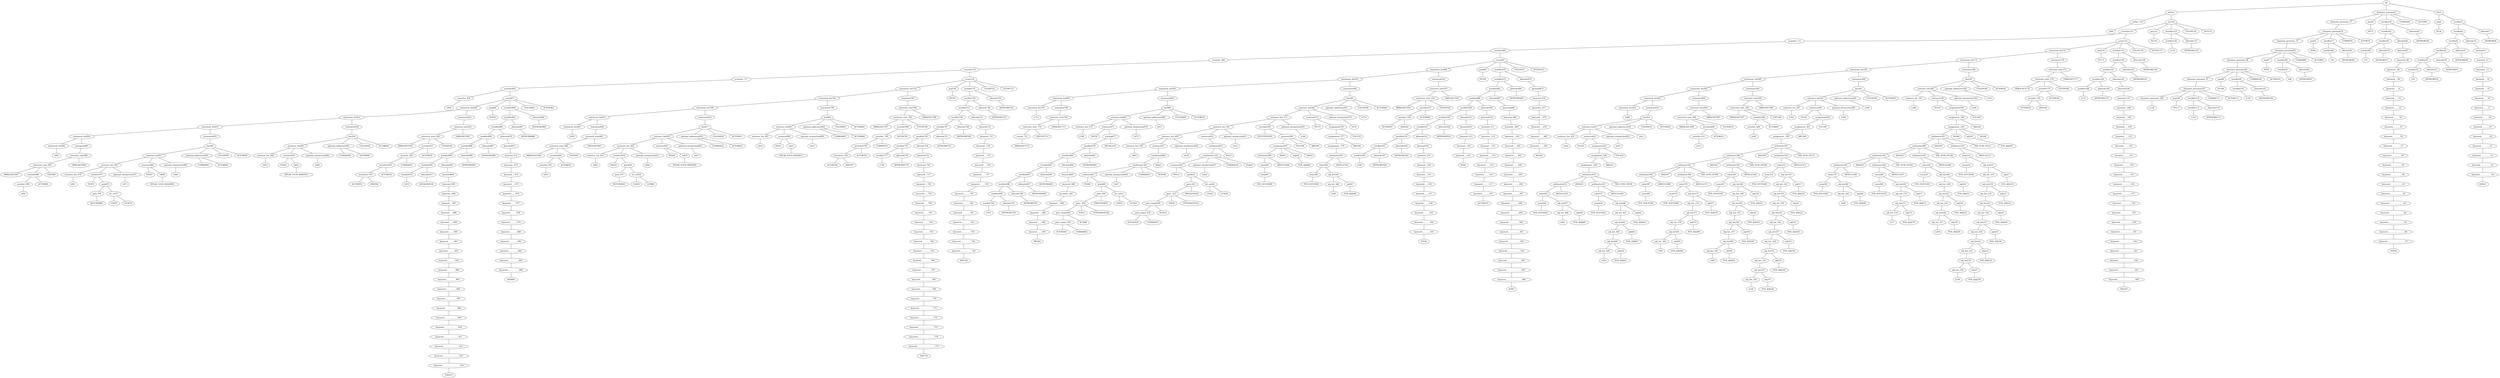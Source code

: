 strict graph {
	S0 -- actlist1
	S0 -- dramatis_personae2
	S0 -- title3

	title3 -- peq4
	title3 -- wordlist5

	wordlist5 -- wordlist6
	wordlist5 -- allwords7

	allwords7 -- ANYWORD8


	wordlist6 -- wordlist9
	wordlist6 -- allwords10

	allwords10 -- keyword11

	keyword11 -- keyword_12

	keyword_12 -- keyword__13

	keyword__13 -- keyword___14

	keyword___14 -- keyword____15

	keyword____15 -- keyword_____16

	keyword_____16 -- keyword______17

	keyword______17 -- keyword_______18

	keyword_______18 -- keyword________19

	keyword________19 -- keyword_________20

	keyword_________20 -- keyword__________21

	keyword__________21 -- keyword___________22

	keyword___________22 -- keyword____________23

	keyword____________23 -- keyword_____________24

	keyword_____________24 -- AND25


	wordlist9 -- wordlist26
	wordlist9 -- allwords27

	allwords27 -- ANYWORD28


	wordlist26 -- wordlist29
	wordlist26 -- allwords30

	allwords30 -- ANYWORD31


	wordlist29 -- wordlist32
	wordlist29 -- allwords33

	allwords33 -- ANYWORD34


	wordlist32 -- λ35

	peq4 -- PE36


	dramatis_personae2 -- dramatis_personae_37
	dramatis_personae2 -- peq38
	dramatis_personae2 -- wordlist39
	dramatis_personae2 -- COMMA40
	dramatis_personae2 -- ACTOR41



	wordlist39 -- wordlist42
	wordlist39 -- allwords43

	allwords43 -- ANYWORD44


	wordlist42 -- wordlist45
	wordlist42 -- allwords46

	allwords46 -- keyword47

	keyword47 -- keyword_48

	keyword_48 -- keyword__49

	keyword__49 -- keyword___50

	keyword___50 -- keyword____51

	keyword____51 -- keyword_____52

	keyword_____52 -- keyword______53

	keyword______53 -- keyword_______54

	keyword_______54 -- keyword________55

	keyword________55 -- keyword_________56

	keyword_________56 -- keyword__________57

	keyword__________57 -- keyword___________58

	keyword___________58 -- keyword____________59

	keyword____________59 -- keyword_____________60

	keyword_____________60 -- keyword______________61

	keyword______________61 -- keyword_______________62

	keyword_______________62 -- keyword________________63

	keyword________________63 -- keyword_________________64

	keyword_________________64 -- keyword__________________65

	keyword__________________65 -- keyword___________________66

	keyword___________________66 -- keyword____________________67

	keyword____________________67 -- THE68


	wordlist45 -- wordlist69
	wordlist45 -- allwords70

	allwords70 -- ANYWORD71


	wordlist69 -- λ72

	peq38 -- PE73


	dramatis_personae_37 -- dramatis_personae74

	dramatis_personae74 -- dramatis_personae_75
	dramatis_personae74 -- peq76
	dramatis_personae74 -- wordlist77
	dramatis_personae74 -- COMMA78
	dramatis_personae74 -- ACTOR79



	wordlist77 -- wordlist80
	wordlist77 -- allwords81

	allwords81 -- ANYWORD82


	wordlist80 -- λ83

	peq76 -- PE84


	dramatis_personae_75 -- dramatis_personae85

	dramatis_personae85 -- dramatis_personae_86
	dramatis_personae85 -- peq87
	dramatis_personae85 -- wordlist88
	dramatis_personae85 -- COMMA89
	dramatis_personae85 -- ACTOR90



	wordlist88 -- wordlist91
	wordlist88 -- allwords92

	allwords92 -- ANYWORD93


	wordlist91 -- λ94

	peq87 -- PE95


	dramatis_personae_86 -- dramatis_personae96

	dramatis_personae96 -- dramatis_personae_97
	dramatis_personae96 -- peq98
	dramatis_personae96 -- wordlist99
	dramatis_personae96 -- COMMA100
	dramatis_personae96 -- ACTOR101



	wordlist99 -- wordlist102
	wordlist99 -- allwords103

	allwords103 -- ANYWORD104


	wordlist102 -- λ105

	peq98 -- PE106


	dramatis_personae_97 -- dramatis_personae107

	dramatis_personae107 -- dramatis_personae_108
	dramatis_personae107 -- peq109
	dramatis_personae107 -- wordlist110
	dramatis_personae107 -- COMMA111
	dramatis_personae107 -- ACTOR112



	wordlist110 -- wordlist113
	wordlist110 -- allwords114

	allwords114 -- ANYWORD115


	wordlist113 -- λ116

	peq109 -- PE117


	dramatis_personae_108 -- λ118

	actlist1 -- actlist_119
	actlist1 -- act120

	act120 -- scenelist121
	act120 -- peq122
	act120 -- wordlist123
	act120 -- COLON124
	act120 -- ACT125



	wordlist123 -- wordlist126
	wordlist123 -- allwords127

	allwords127 -- ANYWORD128


	wordlist126 -- λ129

	peq122 -- PE130


	scenelist121 -- scenelist_131
	scenelist121 -- scene132

	scene132 -- statement_list133
	scene132 -- peq134
	scene132 -- wordlist135
	scene132 -- COLON136
	scene132 -- SCENE137



	wordlist135 -- wordlist138
	wordlist135 -- allwords139

	allwords139 -- ANYWORD140


	wordlist138 -- wordlist141
	wordlist138 -- allwords142

	allwords142 -- ANYWORD143


	wordlist141 -- wordlist144
	wordlist141 -- allwords145

	allwords145 -- keyword146

	keyword146 -- keyword_147

	keyword_147 -- keyword__148

	keyword__148 -- keyword___149

	keyword___149 -- keyword____150

	keyword____150 -- keyword_____151

	keyword_____151 -- keyword______152

	keyword______152 -- keyword_______153

	keyword_______153 -- keyword________154

	keyword________154 -- keyword_________155

	keyword_________155 -- keyword__________156

	keyword__________156 -- keyword___________157

	keyword___________157 -- keyword____________158

	keyword____________158 -- keyword_____________159

	keyword_____________159 -- keyword______________160

	keyword______________160 -- keyword_______________161

	keyword_______________161 -- keyword________________162

	keyword________________162 -- keyword_________________163

	keyword_________________163 -- keyword__________________164

	keyword__________________164 -- keyword___________________165

	keyword___________________165 -- keyword____________________166

	keyword____________________166 -- THE167


	wordlist144 -- wordlist168
	wordlist144 -- allwords169

	allwords169 -- ANYWORD170


	wordlist168 -- λ171

	peq134 -- PE172


	statement_list133 -- statement_list173
	statement_list133 -- statement174

	statement174 -- enterexit_stmt175

	enterexit_stmt175 -- enterexit_stmt_176
	enterexit_stmt175 -- LBRACKET177


	enterexit_stmt_176 -- RBRACKET178
	enterexit_stmt_176 -- actorlist179
	enterexit_stmt_176 -- ENTER180


	actorlist179 -- actorlist_181
	actorlist179 -- ACTOR182


	actorlist_181 -- ACTOR183
	actorlist_181 -- AND184




	statement_list173 -- statement_list185
	statement_list173 -- statement186

	statement186 -- line187

	line187 -- sentence_list188
	line187 -- optional_addressee189
	line187 -- COLON190
	line187 -- ACTOR191



	optional_addressee189 -- λ192

	sentence_list188 -- sentence_list_193
	sentence_list188 -- sentence194
	sentence_list188 -- optional_interjection195

	optional_interjection195 -- λ196

	sentence194 -- PE197
	sentence194 -- assignment198

	assignment198 -- assignment_199
	assignment198 -- YOU200


	assignment_199 -- assignment__201
	assignment_199 -- ARE202


	assignment__201 -- arithmetic203
	assignment__201 -- AS204
	assignment__201 -- adj205
	assignment__201 -- AS206


	adj205 -- POS_ADJ207



	arithmetic203 -- arithmetic208
	arithmetic203 -- AND209
	arithmetic203 -- arithmetic210
	arithmetic203 -- THE_SUM_OF211


	arithmetic210 -- value212
	arithmetic210 -- ARTICLE213


	value212 -- noun214
	value212 -- adj_list215

	adj_list215 -- adj_list_216
	adj_list215 -- adj217

	adj217 -- POS_ADJ218


	adj_list_216 -- adj_list219

	adj_list219 -- adj_list_220
	adj_list219 -- adj221

	adj221 -- POS_ADJ222


	adj_list_220 -- adj_list223

	adj_list223 -- adj_list_224
	adj_list223 -- adj225

	adj225 -- POS_ADJ226


	adj_list_224 -- adj_list227

	adj_list227 -- adj_list_228
	adj_list227 -- adj229

	adj229 -- POS_ADJ230


	adj_list_228 -- adj_list231

	adj_list231 -- adj_list_232
	adj_list231 -- adj233

	adj233 -- POS_ADJ234


	adj_list_232 -- adj_list235

	adj_list235 -- adj_list_236
	adj_list235 -- adj237

	adj237 -- POS_ADJ238


	adj_list_236 -- λ239

	noun214 -- POS_NOUN240



	arithmetic208 -- arithmetic241
	arithmetic208 -- AND242
	arithmetic208 -- arithmetic243
	arithmetic208 -- THE_SUM_OF244


	arithmetic243 -- value245
	arithmetic243 -- ARTICLE246


	value245 -- noun247
	value245 -- adj_list248

	adj_list248 -- adj_list_249
	adj_list248 -- adj250

	adj250 -- POS_ADJ251


	adj_list_249 -- adj_list252

	adj_list252 -- adj_list_253
	adj_list252 -- adj254

	adj254 -- POS_ADJ255


	adj_list_253 -- adj_list256

	adj_list256 -- adj_list_257
	adj_list256 -- adj258

	adj258 -- POS_ADJ259


	adj_list_257 -- λ260

	noun247 -- POS_NOUN261



	arithmetic241 -- arithmetic262
	arithmetic241 -- AND263
	arithmetic241 -- arithmetic264
	arithmetic241 -- THE_SUM_OF265


	arithmetic264 -- value266
	arithmetic264 -- ARTICLE267


	value266 -- noun268
	value266 -- adj_list269

	adj_list269 -- adj_list_270
	adj_list269 -- adj271

	adj271 -- POS_ADJ272


	adj_list_270 -- adj_list273

	adj_list273 -- adj_list_274
	adj_list273 -- adj275

	adj275 -- POS_ADJ276


	adj_list_274 -- λ277

	noun268 -- POS_NOUN278



	arithmetic262 -- value279
	arithmetic262 -- ARTICLE280


	value279 -- noun281
	value279 -- adj_list282

	adj_list282 -- adj_list_283
	adj_list282 -- adj284

	adj284 -- POS_ADJ285


	adj_list_283 -- λ286

	noun281 -- POS_NOUN287



	sentence_list_193 -- λ288

	statement_list185 -- statement_list289
	statement_list185 -- statement290

	statement290 -- line291

	line291 -- sentence_list292
	line291 -- optional_addressee293
	line291 -- COLON294
	line291 -- ACTOR295



	optional_addressee293 -- λ296

	sentence_list292 -- sentence_list_297
	sentence_list292 -- sentence298
	sentence_list292 -- optional_interjection299

	optional_interjection299 -- λ300

	sentence298 -- PE301
	sentence298 -- assignment302

	assignment302 -- assignment_303
	assignment302 -- YOU304


	assignment_303 -- assignment__305
	assignment_303 -- ARE306


	assignment__305 -- arithmetic307

	arithmetic307 -- arithmetic308
	arithmetic307 -- AND309
	arithmetic307 -- arithmetic310
	arithmetic307 -- THE_SUM_OF311


	arithmetic310 -- value312
	arithmetic310 -- ARTICLE313


	value312 -- noun314
	value312 -- adj_list315

	adj_list315 -- adj_list_316
	adj_list315 -- adj317

	adj317 -- POS_ADJ318


	adj_list_316 -- adj_list319

	adj_list319 -- adj_list_320
	adj_list319 -- adj321

	adj321 -- POS_ADJ322


	adj_list_320 -- adj_list323

	adj_list323 -- adj_list_324
	adj_list323 -- adj325

	adj325 -- POS_ADJ326


	adj_list_324 -- adj_list327

	adj_list327 -- adj_list_328
	adj_list327 -- adj329

	adj329 -- POS_ADJ330


	adj_list_328 -- adj_list331

	adj_list331 -- adj_list_332
	adj_list331 -- adj333

	adj333 -- POS_ADJ334


	adj_list_332 -- adj_list335

	adj_list335 -- adj_list_336
	adj_list335 -- adj337

	adj337 -- POS_ADJ338


	adj_list_336 -- λ339

	noun314 -- POS_NOUN340



	arithmetic308 -- arithmetic341
	arithmetic308 -- AND342
	arithmetic308 -- arithmetic343
	arithmetic308 -- THE_SUM_OF344


	arithmetic343 -- value345
	arithmetic343 -- ARTICLE346


	value345 -- noun347
	value345 -- adj_list348

	adj_list348 -- adj_list_349
	adj_list348 -- adj350

	adj350 -- POS_ADJ351


	adj_list_349 -- adj_list352

	adj_list352 -- adj_list_353
	adj_list352 -- adj354

	adj354 -- POS_ADJ355


	adj_list_353 -- adj_list356

	adj_list356 -- adj_list_357
	adj_list356 -- adj358

	adj358 -- POS_ADJ359


	adj_list_357 -- adj_list360

	adj_list360 -- adj_list_361
	adj_list360 -- adj362

	adj362 -- POS_ADJ363


	adj_list_361 -- λ364

	noun347 -- POS_NOUN365



	arithmetic341 -- arithmetic366
	arithmetic341 -- AND367
	arithmetic341 -- arithmetic368
	arithmetic341 -- THE_SUM_OF369


	arithmetic368 -- value370
	arithmetic368 -- ARTICLE371


	value370 -- noun372
	value370 -- adj_list373

	adj_list373 -- adj_list_374
	adj_list373 -- adj375

	adj375 -- POS_ADJ376


	adj_list_374 -- adj_list377

	adj_list377 -- adj_list_378
	adj_list377 -- adj379

	adj379 -- POS_ADJ380


	adj_list_378 -- adj_list381

	adj_list381 -- adj_list_382
	adj_list381 -- adj383

	adj383 -- POS_ADJ384


	adj_list_382 -- λ385

	noun372 -- POS_NOUN386



	arithmetic366 -- value387
	arithmetic366 -- ARTICLE388


	value387 -- noun389

	noun389 -- POS_NOUN390



	sentence_list_297 -- λ391

	statement_list289 -- statement_list392
	statement_list289 -- statement393

	statement393 -- enterexit_stmt394

	enterexit_stmt394 -- enterexit_stmt_395
	enterexit_stmt394 -- LBRACKET396


	enterexit_stmt_395 -- RBRACKET397
	enterexit_stmt_395 -- actorlist398
	enterexit_stmt_395 -- EXIT399


	actorlist398 -- actorlist_400
	actorlist398 -- ACTOR401


	actorlist_400 -- λ402


	statement_list392 -- statement_list403
	statement_list392 -- statement404

	statement404 -- enterexit_stmt405

	enterexit_stmt405 -- enterexit_stmt_406
	enterexit_stmt405 -- LBRACKET407


	enterexit_stmt_406 -- RBRACKET408
	enterexit_stmt_406 -- actorlist409
	enterexit_stmt_406 -- ENTER410


	actorlist409 -- actorlist_411
	actorlist409 -- ACTOR412


	actorlist_411 -- λ413


	statement_list403 -- statement_list414
	statement_list403 -- statement415

	statement415 -- line416

	line416 -- sentence_list417
	line416 -- optional_addressee418
	line416 -- COLON419
	line416 -- ACTOR420



	optional_addressee418 -- λ421

	sentence_list417 -- sentence_list_422
	sentence_list417 -- sentence423
	sentence_list417 -- optional_interjection424

	optional_interjection424 -- λ425

	sentence423 -- PE426
	sentence423 -- assignment427

	assignment427 -- assignment_428
	assignment427 -- YOU429


	assignment_428 -- assignment__430
	assignment_428 -- ARE431


	assignment__430 -- arithmetic432

	arithmetic432 -- arithmetic433
	arithmetic432 -- AND434
	arithmetic432 -- arithmetic435
	arithmetic432 -- THE_SUM_OF436


	arithmetic435 -- value437
	arithmetic435 -- ARTICLE438


	value437 -- noun439
	value437 -- adj_list440

	adj_list440 -- adj_list_441
	adj_list440 -- adj442

	adj442 -- POS_ADJ443


	adj_list_441 -- adj_list444

	adj_list444 -- adj_list_445
	adj_list444 -- adj446

	adj446 -- POS_ADJ447


	adj_list_445 -- adj_list448

	adj_list448 -- adj_list_449
	adj_list448 -- adj450

	adj450 -- POS_ADJ451


	adj_list_449 -- λ452

	noun439 -- POS_NOUN453



	arithmetic433 -- value454
	arithmetic433 -- ARTICLE455


	value454 -- noun456
	value454 -- adj_list457

	adj_list457 -- adj_list_458
	adj_list457 -- adj459

	adj459 -- POS_ADJ460


	adj_list_458 -- λ461

	noun456 -- POS_NOUN462



	sentence_list_422 -- λ463

	statement_list414 -- λ464

	scenelist_131 -- scenelist465

	scenelist465 -- scenelist_466
	scenelist465 -- scene467

	scene467 -- statement_list468
	scene467 -- peq469
	scene467 -- wordlist470
	scene467 -- COLON471
	scene467 -- SCENE472



	wordlist470 -- wordlist473
	wordlist470 -- allwords474

	allwords474 -- keyword475

	keyword475 -- keyword_476

	keyword_476 -- keyword__477

	keyword__477 -- keyword___478

	keyword___478 -- keyword____479

	keyword____479 -- keyword_____480

	keyword_____480 -- keyword______481

	keyword______481 -- WE482


	wordlist473 -- wordlist483
	wordlist473 -- allwords484

	allwords484 -- ANYWORD485


	wordlist483 -- wordlist486
	wordlist483 -- allwords487

	allwords487 -- keyword488

	keyword488 -- keyword_489

	keyword_489 -- keyword__490

	keyword__490 -- keyword___491

	keyword___491 -- keyword____492

	keyword____492 -- keyword_____493

	keyword_____493 -- keyword______494

	keyword______494 -- keyword_______495

	keyword_______495 -- keyword________496

	keyword________496 -- keyword_________497

	keyword_________497 -- keyword__________498

	keyword__________498 -- keyword___________499

	keyword___________499 -- keyword____________500

	keyword____________500 -- keyword_____________501

	keyword_____________501 -- keyword______________502

	keyword______________502 -- keyword_______________503

	keyword_______________503 -- keyword________________504

	keyword________________504 -- keyword_________________505

	keyword_________________505 -- keyword__________________506

	keyword__________________506 -- IF507


	wordlist486 -- wordlist508
	wordlist486 -- allwords509

	allwords509 -- keyword510

	keyword510 -- keyword_511

	keyword_511 -- keyword__512

	keyword__512 -- keyword___513

	keyword___513 -- keyword____514

	keyword____514 -- keyword_____515

	keyword_____515 -- keyword______516

	keyword______516 -- keyword_______517

	keyword_______517 -- keyword________518

	keyword________518 -- ACTOR519


	wordlist508 -- wordlist520
	wordlist508 -- allwords521

	allwords521 -- keyword522

	keyword522 -- keyword_523

	keyword_523 -- keyword__524

	keyword__524 -- keyword___525

	keyword___525 -- IS526


	wordlist520 -- wordlist527
	wordlist520 -- allwords528

	allwords528 -- ANYWORD529


	wordlist527 -- wordlist530
	wordlist527 -- allwords531

	allwords531 -- keyword532

	keyword532 -- keyword_533

	keyword_533 -- keyword__534

	keyword__534 -- keyword___535

	keyword___535 -- keyword____536

	keyword____536 -- keyword_____537

	keyword_____537 -- keyword______538

	keyword______538 -- keyword_______539

	keyword_______539 -- keyword________540

	keyword________540 -- keyword_________541

	keyword_________541 -- TO542


	wordlist530 -- wordlist543
	wordlist530 -- allwords544

	allwords544 -- ANYWORD545


	wordlist543 -- wordlist546
	wordlist543 -- allwords547

	allwords547 -- ANYWORD548


	wordlist546 -- λ549

	peq469 -- PE550


	statement_list468 -- statement_list551
	statement_list468 -- statement552

	statement552 -- enterexit_stmt553

	enterexit_stmt553 -- enterexit_stmt_554
	enterexit_stmt553 -- LBRACKET555


	enterexit_stmt_554 -- RBRACKET556
	enterexit_stmt_554 -- actorlist557
	enterexit_stmt_554 -- ENTER558


	actorlist557 -- actorlist_559
	actorlist557 -- ACTOR560


	actorlist_559 -- ACTOR561
	actorlist_559 -- AND562




	statement_list551 -- statement_list563
	statement_list551 -- statement564

	statement564 -- line565

	line565 -- sentence_list566
	line565 -- optional_addressee567
	line565 -- COLON568
	line565 -- ACTOR569



	optional_addressee567 -- λ570

	sentence_list566 -- sentence_list_571
	sentence_list566 -- sentence572
	sentence_list566 -- optional_interjection573

	optional_interjection573 -- λ574

	sentence572 -- PE575
	sentence572 -- assignment576

	assignment576 -- assignment_577
	assignment576 -- YOU578


	assignment_577 -- assignment__579
	assignment_577 -- ARE580


	assignment__579 -- arithmetic581

	arithmetic581 -- value582
	arithmetic581 -- ARTICLE583


	value582 -- noun584
	value582 -- adj_list585

	adj_list585 -- adj_list_586
	adj_list585 -- adj587

	adj587 -- POS_ADJ588


	adj_list_586 -- λ589

	noun584 -- POS_NOUN590



	sentence_list_571 -- sentence_list_591
	sentence_list_571 -- sentence592
	sentence_list_571 -- optional_interjection593

	optional_interjection593 -- λ594

	sentence592 -- QUESTION595
	sentence592 -- question596

	question596 -- comparison597
	question596 -- YOU598
	question596 -- ARE599



	comparison597 -- arithmetic600
	comparison597 -- AS601
	comparison597 -- adj602
	comparison597 -- AS603


	adj602 -- POS_ADJ604



	arithmetic600 -- value605
	arithmetic600 -- ARTICLE606


	value605 -- noun607

	noun607 -- NEG_NOUN608



	sentence_list_591 -- sentence_list_609
	sentence_list_591 -- sentence610
	sentence_list_591 -- optional_interjection611

	optional_interjection611 -- λ612

	sentence610 -- conditional613

	conditional613 -- conditional_614
	conditional613 -- IF615


	conditional_614 -- sentence616
	conditional_614 -- optional_interjection617
	conditional_614 -- COMMA618
	conditional_614 -- SO619



	optional_interjection617 -- λ620

	sentence616 -- PE621
	sentence616 -- goto622

	goto622 -- goto_623
	goto622 -- let_us624

	let_us624 -- US625
	let_us624 -- LET626



	goto_623 -- goto__627
	goto_623 -- PROCEED628


	goto__627 -- goto_target629
	goto__627 -- TO630
	goto__627 -- POSTHASTE631



	goto_target629 -- goto_target_632
	goto_target629 -- ACT633


	goto_target_632 -- SCENE634
	goto_target_632 -- COMMA635




	sentence_list_609 -- sentence_list_636
	sentence_list_609 -- sentence637
	sentence_list_609 -- optional_interjection638

	optional_interjection638 -- λ639

	sentence637 -- conditional640

	conditional640 -- conditional_641
	conditional640 -- IF642


	conditional_641 -- sentence643
	conditional_641 -- optional_interjection644
	conditional_641 -- COMMA645
	conditional_641 -- NOT646



	optional_interjection644 -- λ647

	sentence643 -- PE648
	sentence643 -- goto649

	goto649 -- goto_650
	goto649 -- let_us651

	let_us651 -- US652
	let_us651 -- LET653



	goto_650 -- goto__654
	goto_650 -- PROCEED655


	goto__654 -- goto_target656
	goto__654 -- TO657
	goto__654 -- POSTHASTE658



	goto_target656 -- goto_target_659
	goto_target656 -- ACT660


	goto_target_659 -- SCENE661
	goto_target_659 -- COMMA662




	sentence_list_636 -- λ663

	statement_list563 -- statement_list664
	statement_list563 -- statement665

	statement665 -- line666

	line666 -- sentence_list667
	line666 -- optional_addressee668
	line666 -- COLON669
	line666 -- ACTOR670



	optional_addressee668 -- λ671

	sentence_list667 -- sentence_list_672
	sentence_list667 -- sentence673
	sentence_list667 -- optional_interjection674

	optional_interjection674 -- λ675

	sentence673 -- PE676
	sentence673 -- stackop677

	stackop677 -- wordlist678
	stackop677 -- RECALL679


	wordlist678 -- wordlist680
	wordlist678 -- allwords681

	allwords681 -- ANYWORD682


	wordlist680 -- wordlist683
	wordlist680 -- allwords684

	allwords684 -- keyword685

	keyword685 -- keyword_686

	keyword_686 -- keyword__687

	keyword__687 -- keyword___688

	keyword___688 -- keyword____689

	keyword____689 -- keyword_____690

	keyword_____690 -- keyword______691

	keyword______691 -- WE692


	wordlist683 -- wordlist693
	wordlist683 -- allwords694

	allwords694 -- ANYWORD695


	wordlist693 -- wordlist696
	wordlist693 -- allwords697

	allwords697 -- ANYWORD698


	wordlist696 -- wordlist699
	wordlist696 -- allwords700

	allwords700 -- ANYWORD701


	wordlist699 -- wordlist702
	wordlist699 -- allwords703

	allwords703 -- ANYWORD704


	wordlist702 -- λ705


	sentence_list_672 -- λ706

	statement_list664 -- statement_list707
	statement_list664 -- statement708

	statement708 -- enterexit_stmt709

	enterexit_stmt709 -- enterexit_stmt_710
	enterexit_stmt709 -- LBRACKET711


	enterexit_stmt_710 -- exeunt_712
	enterexit_stmt_710 -- EXEUNT713


	exeunt_712 -- RBRACKET714


	statement_list707 -- λ715

	scenelist_466 -- scenelist716

	scenelist716 -- scenelist_717
	scenelist716 -- scene718

	scene718 -- statement_list719
	scene718 -- peq720
	scene718 -- wordlist721
	scene718 -- COLON722
	scene718 -- SCENE723



	wordlist721 -- wordlist724
	wordlist721 -- allwords725

	allwords725 -- ANYWORD726


	wordlist724 -- wordlist727
	wordlist724 -- allwords728

	allwords728 -- ANYWORD729


	wordlist727 -- wordlist730
	wordlist727 -- allwords731

	allwords731 -- keyword732

	keyword732 -- keyword_733

	keyword_733 -- keyword__734

	keyword__734 -- keyword___735

	keyword___735 -- keyword____736

	keyword____736 -- keyword_____737

	keyword_____737 -- keyword______738

	keyword______738 -- keyword_______739

	keyword_______739 -- keyword________740

	keyword________740 -- keyword_________741

	keyword_________741 -- keyword__________742

	keyword__________742 -- keyword___________743

	keyword___________743 -- keyword____________744

	keyword____________744 -- keyword_____________745

	keyword_____________745 -- AND746


	wordlist730 -- wordlist747
	wordlist730 -- allwords748

	allwords748 -- ANYWORD749


	wordlist747 -- wordlist750
	wordlist747 -- allwords751

	allwords751 -- ANYWORD752


	wordlist750 -- wordlist753
	wordlist750 -- allwords754

	allwords754 -- keyword755

	keyword755 -- keyword_756

	keyword_756 -- keyword__757

	keyword__757 -- keyword___758

	keyword___758 -- keyword____759

	keyword____759 -- keyword_____760

	keyword_____760 -- keyword______761

	keyword______761 -- keyword_______762

	keyword_______762 -- keyword________763

	keyword________763 -- keyword_________764

	keyword_________764 -- keyword__________765

	keyword__________765 -- keyword___________766

	keyword___________766 -- keyword____________767

	keyword____________767 -- keyword_____________768

	keyword_____________768 -- keyword______________769

	keyword______________769 -- keyword_______________770

	keyword_______________770 -- keyword________________771

	keyword________________771 -- keyword_________________772

	keyword_________________772 -- keyword__________________773

	keyword__________________773 -- keyword___________________774

	keyword___________________774 -- keyword____________________775

	keyword____________________775 -- THE776


	wordlist753 -- wordlist777
	wordlist753 -- allwords778

	allwords778 -- ANYWORD779


	wordlist777 -- λ780

	peq720 -- PE781


	statement_list719 -- statement_list782
	statement_list719 -- statement783

	statement783 -- enterexit_stmt784

	enterexit_stmt784 -- enterexit_stmt_785
	enterexit_stmt784 -- LBRACKET786


	enterexit_stmt_785 -- RBRACKET787
	enterexit_stmt_785 -- actorlist788
	enterexit_stmt_785 -- ENTER789


	actorlist788 -- actorlist_790
	actorlist788 -- ACTOR791


	actorlist_790 -- actorlist2792
	actorlist_790 -- COMMA793


	actorlist2792 -- actorlist2_794
	actorlist2792 -- ACTOR795


	actorlist2_794 -- ACTOR796
	actorlist2_794 -- AND797




	statement_list782 -- statement_list798
	statement_list782 -- statement799

	statement799 -- line800

	line800 -- sentence_list801
	line800 -- optional_addressee802
	line800 -- COLON803
	line800 -- ACTOR804



	optional_addressee802 -- COMMA805
	optional_addressee802 -- ACTOR806



	sentence_list801 -- sentence_list_807
	sentence_list801 -- sentence808
	sentence_list801 -- optional_interjection809

	optional_interjection809 -- λ810

	sentence808 -- PE811
	sentence808 -- io812

	io812 -- SPEAK_YOUR_MIND813



	sentence_list_807 -- λ814

	statement_list798 -- statement_list815
	statement_list798 -- statement816

	statement816 -- line817

	line817 -- sentence_list818
	line817 -- optional_addressee819
	line817 -- COLON820
	line817 -- ACTOR821



	optional_addressee819 -- COMMA822
	optional_addressee819 -- ACTOR823



	sentence_list818 -- sentence_list_824
	sentence_list818 -- sentence825
	sentence_list818 -- optional_interjection826

	optional_interjection826 -- λ827

	sentence825 -- PE828
	sentence825 -- io829

	io829 -- SPEAK_YOUR_MIND830



	sentence_list_824 -- sentence_list_831
	sentence_list_824 -- sentence832
	sentence_list_824 -- optional_interjection833

	optional_interjection833 -- λ834

	sentence832 -- PE835
	sentence832 -- goto836

	goto836 -- goto_837
	goto836 -- let_us838

	let_us838 -- US839
	let_us838 -- LET840



	goto_837 -- RETURN841



	sentence_list_831 -- λ842

	statement_list815 -- statement_list843
	statement_list815 -- statement844

	statement844 -- enterexit_stmt845

	enterexit_stmt845 -- enterexit_stmt_846
	enterexit_stmt845 -- LBRACKET847


	enterexit_stmt_846 -- RBRACKET848
	enterexit_stmt_846 -- actorlist849
	enterexit_stmt_846 -- EXIT850


	actorlist849 -- actorlist_851
	actorlist849 -- ACTOR852


	actorlist_851 -- λ853


	statement_list843 -- λ854

	scenelist_717 -- scenelist855

	scenelist855 -- scenelist_856
	scenelist855 -- scene857

	scene857 -- statement_list858
	scene857 -- peq859
	scene857 -- wordlist860
	scene857 -- COLON861
	scene857 -- SCENE862



	wordlist860 -- wordlist863
	wordlist860 -- allwords864

	allwords864 -- ANYWORD865


	wordlist863 -- wordlist866
	wordlist863 -- allwords867

	allwords867 -- ANYWORD868


	wordlist866 -- wordlist869
	wordlist866 -- allwords870

	allwords870 -- keyword871

	keyword871 -- keyword_872

	keyword_872 -- keyword__873

	keyword__873 -- keyword___874

	keyword___874 -- keyword____875

	keyword____875 -- keyword_____876

	keyword_____876 -- keyword______877

	keyword______877 -- keyword_______878

	keyword_______878 -- keyword________879

	keyword________879 -- keyword_________880

	keyword_________880 -- keyword__________881

	keyword__________881 -- keyword___________882

	keyword___________882 -- keyword____________883

	keyword____________883 -- keyword_____________884

	keyword_____________884 -- AND885


	wordlist869 -- wordlist886
	wordlist869 -- allwords887

	allwords887 -- ANYWORD888


	wordlist886 -- wordlist889
	wordlist886 -- allwords890

	allwords890 -- ANYWORD891


	wordlist889 -- wordlist892
	wordlist889 -- allwords893

	allwords893 -- keyword894

	keyword894 -- keyword_895

	keyword_895 -- keyword__896

	keyword__896 -- keyword___897

	keyword___897 -- keyword____898

	keyword____898 -- keyword_____899

	keyword_____899 -- keyword______900

	keyword______900 -- keyword_______901

	keyword_______901 -- keyword________902

	keyword________902 -- keyword_________903

	keyword_________903 -- keyword__________904

	keyword__________904 -- keyword___________905

	keyword___________905 -- keyword____________906

	keyword____________906 -- keyword_____________907

	keyword_____________907 -- keyword______________908

	keyword______________908 -- keyword_______________909

	keyword_______________909 -- keyword________________910

	keyword________________910 -- keyword_________________911

	keyword_________________911 -- keyword__________________912

	keyword__________________912 -- keyword___________________913

	keyword___________________913 -- keyword____________________914

	keyword____________________914 -- THE915


	wordlist892 -- wordlist916
	wordlist892 -- allwords917

	allwords917 -- ANYWORD918


	wordlist916 -- λ919

	peq859 -- PE920


	statement_list858 -- statement_list921
	statement_list858 -- statement922

	statement922 -- enterexit_stmt923

	enterexit_stmt923 -- enterexit_stmt_924
	enterexit_stmt923 -- LBRACKET925


	enterexit_stmt_924 -- RBRACKET926
	enterexit_stmt_924 -- actorlist927
	enterexit_stmt_924 -- ENTER928


	actorlist927 -- actorlist_929
	actorlist927 -- ACTOR930


	actorlist_929 -- actorlist2931
	actorlist_929 -- COMMA932


	actorlist2931 -- actorlist2_933
	actorlist2931 -- ACTOR934


	actorlist2_933 -- ACTOR935
	actorlist2_933 -- AND936




	statement_list921 -- statement_list937
	statement_list921 -- statement938

	statement938 -- line939

	line939 -- sentence_list940
	line939 -- optional_addressee941
	line939 -- COLON942
	line939 -- ACTOR943



	optional_addressee941 -- COMMA944
	optional_addressee941 -- ACTOR945



	sentence_list940 -- sentence_list_946
	sentence_list940 -- sentence947
	sentence_list940 -- optional_interjection948

	optional_interjection948 -- λ949

	sentence947 -- PE950
	sentence947 -- io951

	io951 -- SPEAK_YOUR_MIND952



	sentence_list_946 -- λ953

	statement_list937 -- statement_list954
	statement_list937 -- statement955

	statement955 -- line956

	line956 -- sentence_list957
	line956 -- optional_addressee958
	line956 -- COLON959
	line956 -- ACTOR960



	optional_addressee958 -- COMMA961
	optional_addressee958 -- ACTOR962



	sentence_list957 -- sentence_list_963
	sentence_list957 -- sentence964
	sentence_list957 -- optional_interjection965

	optional_interjection965 -- λ966

	sentence964 -- PE967
	sentence964 -- io968

	io968 -- SPEAK_YOUR_MIND969



	sentence_list_963 -- sentence_list_970
	sentence_list_963 -- sentence971
	sentence_list_963 -- optional_interjection972

	optional_interjection972 -- λ973

	sentence971 -- PE974
	sentence971 -- goto975

	goto975 -- goto_976
	goto975 -- let_us977

	let_us977 -- US978
	let_us977 -- LET979



	goto_976 -- RETURN980



	sentence_list_970 -- λ981

	statement_list954 -- statement_list982
	statement_list954 -- statement983

	statement983 -- enterexit_stmt984

	enterexit_stmt984 -- enterexit_stmt_985
	enterexit_stmt984 -- LBRACKET986


	enterexit_stmt_985 -- RBRACKET987
	enterexit_stmt_985 -- actorlist988
	enterexit_stmt_985 -- EXIT989


	actorlist988 -- actorlist_990
	actorlist988 -- ACTOR991


	actorlist_990 -- λ992


	statement_list982 -- λ993

	scenelist_856 -- λ994

	actlist_119 -- λ995


}